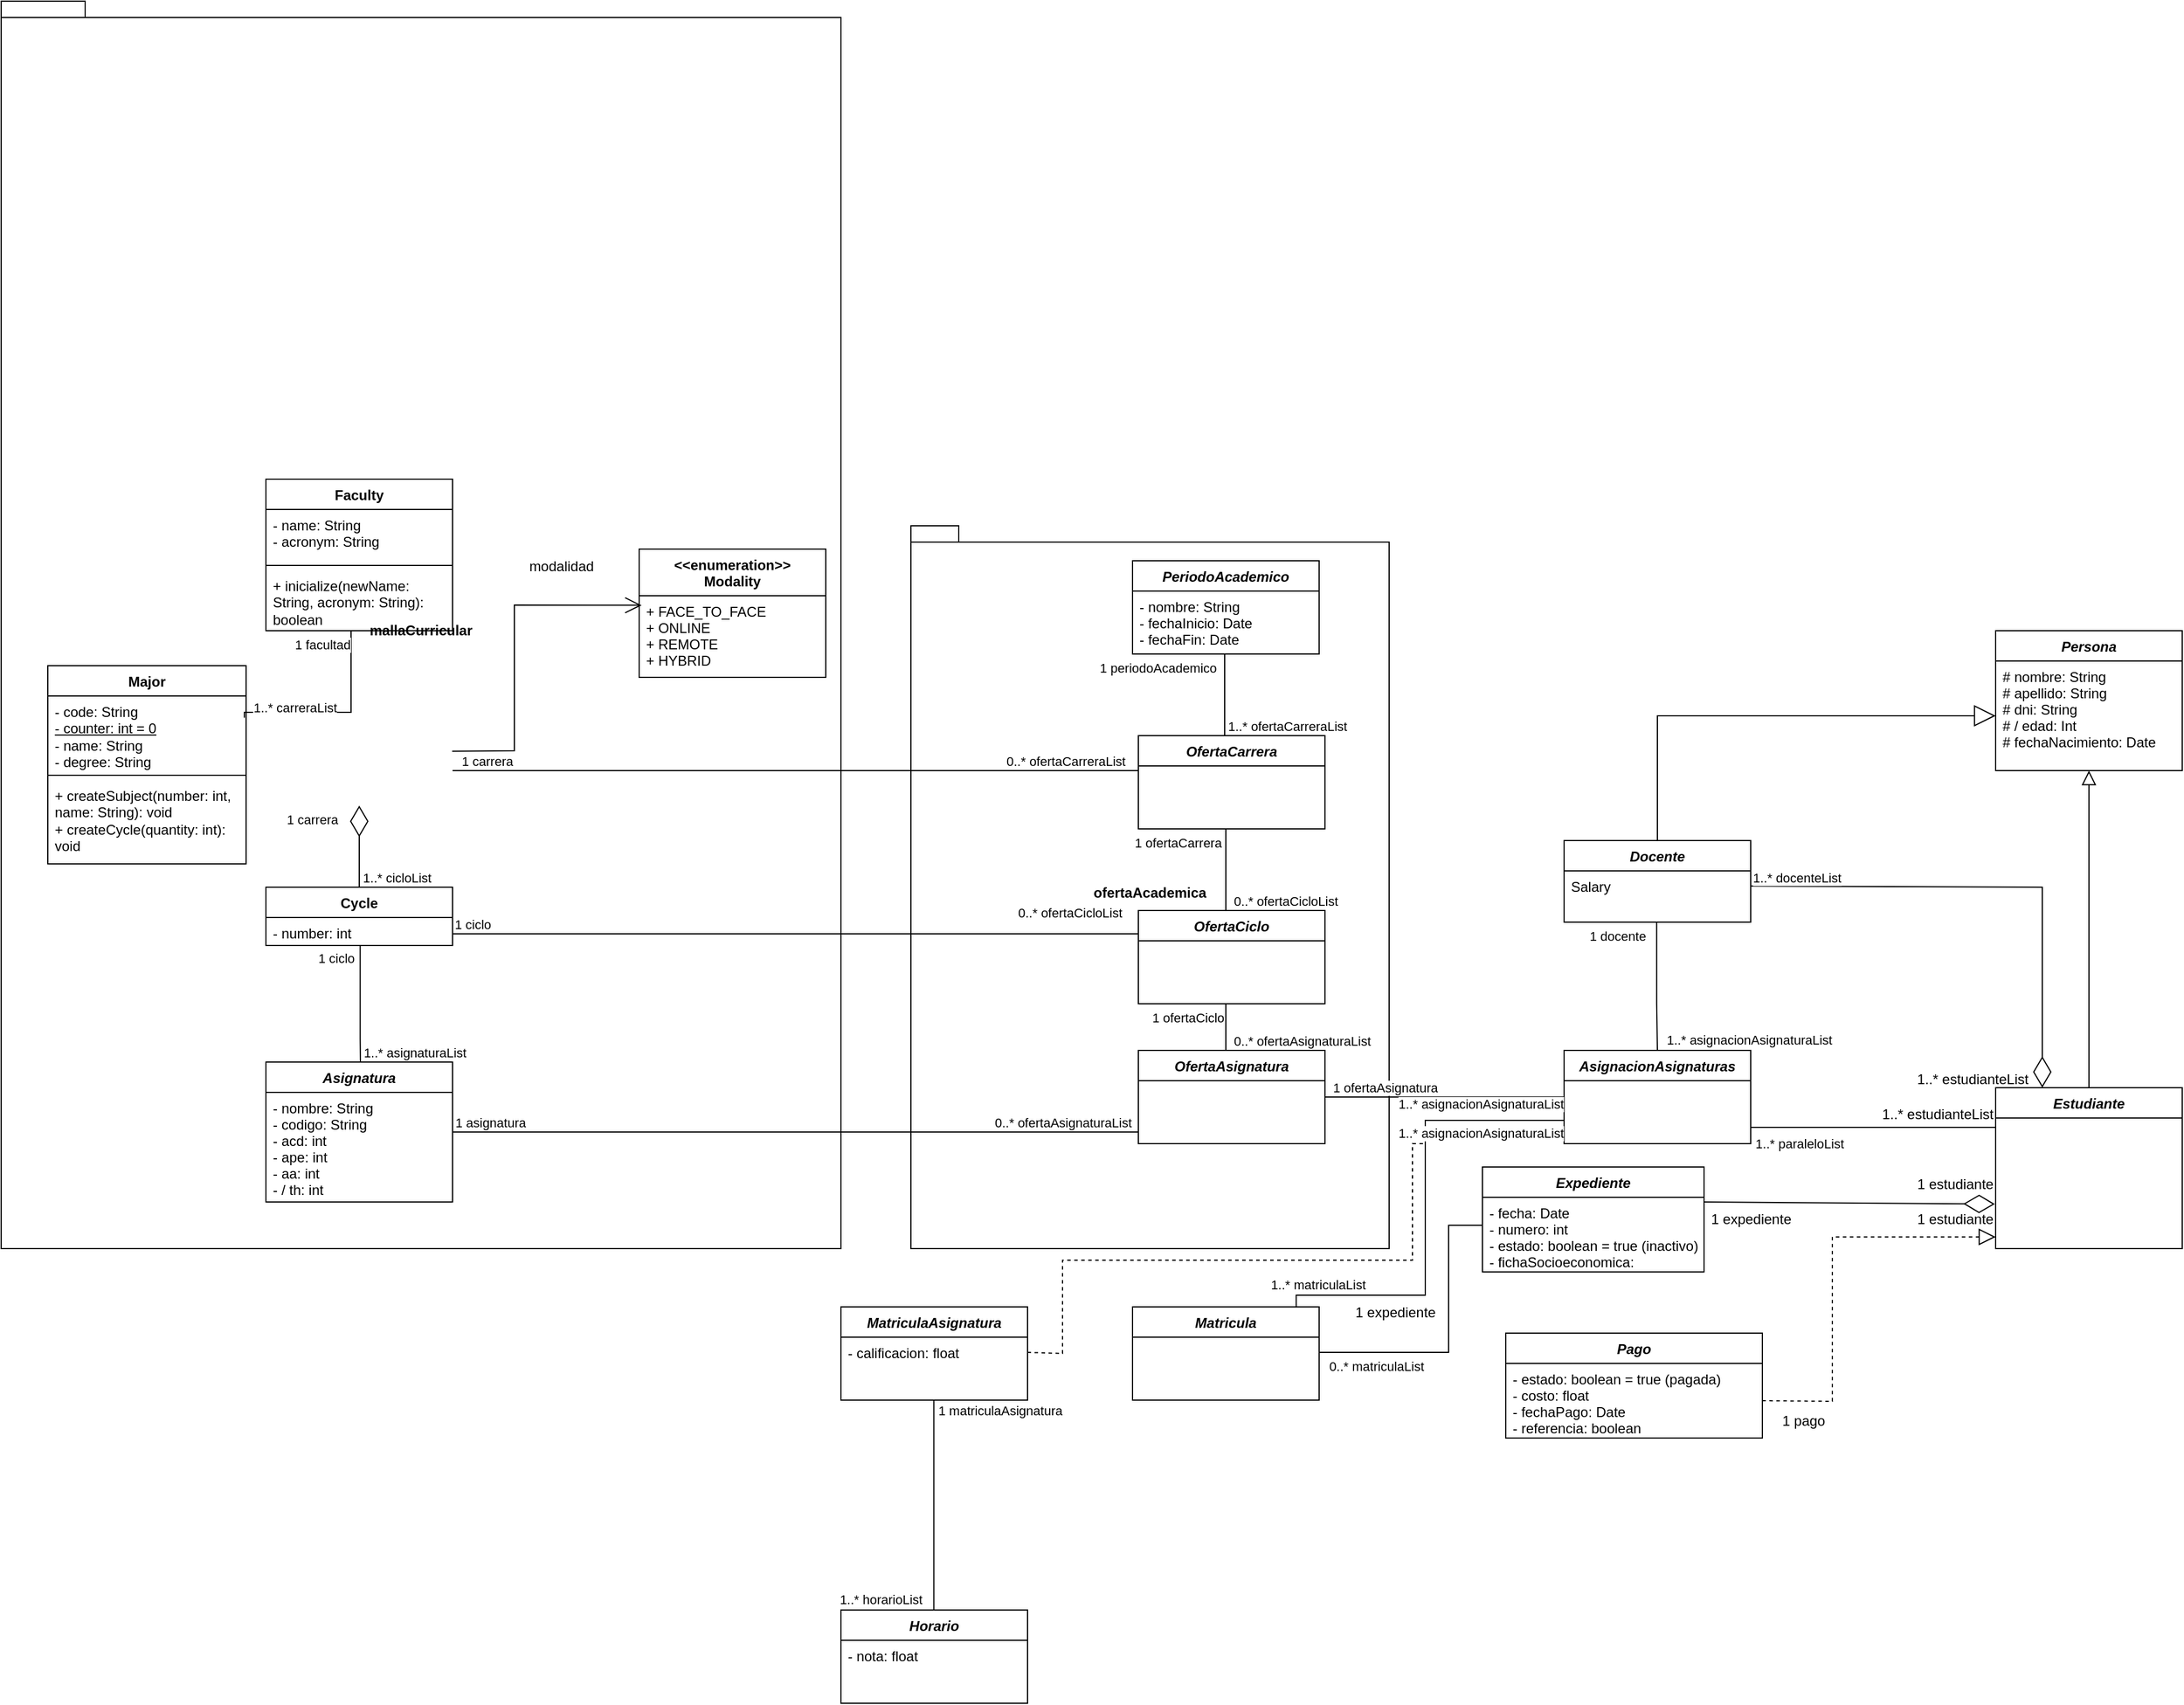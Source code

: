 <mxfile version="24.4.8" type="github">
  <diagram id="C5RBs43oDa-KdzZeNtuy" name="Page-1">
    <mxGraphModel dx="2759" dy="586" grid="1" gridSize="10" guides="1" tooltips="1" connect="1" arrows="1" fold="1" page="1" pageScale="1" pageWidth="827" pageHeight="1169" math="0" shadow="0">
      <root>
        <mxCell id="WIyWlLk6GJQsqaUBKTNV-0" />
        <mxCell id="WIyWlLk6GJQsqaUBKTNV-1" parent="WIyWlLk6GJQsqaUBKTNV-0" />
        <mxCell id="DbVtMnXNO2fvEbYJATaU-0" value="ofertaAcademica" style="shape=folder;fontStyle=1;spacingTop=10;tabWidth=40;tabHeight=14;tabPosition=left;html=1;whiteSpace=wrap;" parent="WIyWlLk6GJQsqaUBKTNV-1" vertex="1">
          <mxGeometry x="-190" y="630" width="410" height="620" as="geometry" />
        </mxCell>
        <mxCell id="DbVtMnXNO2fvEbYJATaU-1" value="Persona" style="swimlane;fontStyle=3;align=center;verticalAlign=top;childLayout=stackLayout;horizontal=1;startSize=26;horizontalStack=0;resizeParent=1;resizeLast=0;collapsible=1;marginBottom=0;rounded=0;shadow=0;strokeWidth=1;" parent="WIyWlLk6GJQsqaUBKTNV-1" vertex="1">
          <mxGeometry x="740" y="720" width="160" height="120" as="geometry">
            <mxRectangle x="230" y="140" width="160" height="26" as="alternateBounds" />
          </mxGeometry>
        </mxCell>
        <mxCell id="DbVtMnXNO2fvEbYJATaU-2" value="# nombre: String&#xa;# apellido: String&#xa;# dni: String&#xa;# / edad: Int&#xa;# fechaNacimiento: Date &#xa;" style="text;align=left;verticalAlign=top;spacingLeft=4;spacingRight=4;overflow=hidden;rotatable=0;points=[[0,0.5],[1,0.5]];portConstraint=eastwest;" parent="DbVtMnXNO2fvEbYJATaU-1" vertex="1">
          <mxGeometry y="26" width="160" height="94" as="geometry" />
        </mxCell>
        <mxCell id="DbVtMnXNO2fvEbYJATaU-3" value="Estudiante" style="swimlane;fontStyle=3;align=center;verticalAlign=top;childLayout=stackLayout;horizontal=1;startSize=26;horizontalStack=0;resizeParent=1;resizeLast=0;collapsible=1;marginBottom=0;rounded=0;shadow=0;strokeWidth=1;" parent="WIyWlLk6GJQsqaUBKTNV-1" vertex="1">
          <mxGeometry x="740" y="1112" width="160" height="138" as="geometry">
            <mxRectangle x="130" y="380" width="160" height="26" as="alternateBounds" />
          </mxGeometry>
        </mxCell>
        <mxCell id="DbVtMnXNO2fvEbYJATaU-5" value="" style="endArrow=block;endSize=10;endFill=0;shadow=0;strokeWidth=1;rounded=0;curved=0;edgeStyle=elbowEdgeStyle;elbow=vertical;" parent="WIyWlLk6GJQsqaUBKTNV-1" source="DbVtMnXNO2fvEbYJATaU-3" target="DbVtMnXNO2fvEbYJATaU-1" edge="1">
          <mxGeometry width="160" relative="1" as="geometry">
            <mxPoint x="200" y="203" as="sourcePoint" />
            <mxPoint x="200" y="203" as="targetPoint" />
          </mxGeometry>
        </mxCell>
        <mxCell id="DbVtMnXNO2fvEbYJATaU-6" value="Docente" style="swimlane;fontStyle=3;align=center;verticalAlign=top;childLayout=stackLayout;horizontal=1;startSize=26;horizontalStack=0;resizeParent=1;resizeLast=0;collapsible=1;marginBottom=0;rounded=0;shadow=0;strokeWidth=1;" parent="WIyWlLk6GJQsqaUBKTNV-1" vertex="1">
          <mxGeometry x="370" y="900" width="160" height="70" as="geometry">
            <mxRectangle x="340" y="380" width="170" height="26" as="alternateBounds" />
          </mxGeometry>
        </mxCell>
        <mxCell id="DbVtMnXNO2fvEbYJATaU-7" value="Salary" style="text;align=left;verticalAlign=top;spacingLeft=4;spacingRight=4;overflow=hidden;rotatable=0;points=[[0,0.5],[1,0.5]];portConstraint=eastwest;" parent="DbVtMnXNO2fvEbYJATaU-6" vertex="1">
          <mxGeometry y="26" width="160" height="26" as="geometry" />
        </mxCell>
        <mxCell id="DbVtMnXNO2fvEbYJATaU-8" value="Expediente" style="swimlane;fontStyle=3;align=center;verticalAlign=top;childLayout=stackLayout;horizontal=1;startSize=26;horizontalStack=0;resizeParent=1;resizeLast=0;collapsible=1;marginBottom=0;rounded=0;shadow=0;strokeWidth=1;" parent="WIyWlLk6GJQsqaUBKTNV-1" vertex="1">
          <mxGeometry x="300" y="1180" width="190" height="90" as="geometry">
            <mxRectangle x="340" y="380" width="170" height="26" as="alternateBounds" />
          </mxGeometry>
        </mxCell>
        <mxCell id="DbVtMnXNO2fvEbYJATaU-9" value="- fecha: Date&#xa;- numero: int&#xa;- estado: boolean = true (inactivo)&#xa;- fichaSocioeconomica: " style="text;align=left;verticalAlign=top;spacingLeft=4;spacingRight=4;overflow=hidden;rotatable=0;points=[[0,0.5],[1,0.5]];portConstraint=eastwest;" parent="DbVtMnXNO2fvEbYJATaU-8" vertex="1">
          <mxGeometry y="26" width="190" height="64" as="geometry" />
        </mxCell>
        <mxCell id="DbVtMnXNO2fvEbYJATaU-10" value="1 expediente" style="text;html=1;align=center;verticalAlign=middle;resizable=0;points=[];autosize=1;strokeColor=none;fillColor=none;" parent="WIyWlLk6GJQsqaUBKTNV-1" vertex="1">
          <mxGeometry x="485" y="1210" width="90" height="30" as="geometry" />
        </mxCell>
        <mxCell id="DbVtMnXNO2fvEbYJATaU-11" value="1 estudiante" style="text;html=1;align=center;verticalAlign=middle;resizable=0;points=[];autosize=1;strokeColor=none;fillColor=none;" parent="WIyWlLk6GJQsqaUBKTNV-1" vertex="1">
          <mxGeometry x="660" y="1180" width="90" height="30" as="geometry" />
        </mxCell>
        <mxCell id="DbVtMnXNO2fvEbYJATaU-12" value="mallaCurricular" style="shape=folder;fontStyle=1;spacingTop=10;tabWidth=40;tabHeight=14;tabPosition=left;html=1;whiteSpace=wrap;" parent="WIyWlLk6GJQsqaUBKTNV-1" vertex="1">
          <mxGeometry x="-970" y="180" width="720" height="1070" as="geometry" />
        </mxCell>
        <mxCell id="DbVtMnXNO2fvEbYJATaU-17" value="&lt;&lt;enumeration&gt;&gt;&#xa;Modality" style="swimlane;fontStyle=1;align=center;verticalAlign=top;childLayout=stackLayout;horizontal=1;startSize=40;horizontalStack=0;resizeParent=1;resizeLast=0;collapsible=1;marginBottom=0;rounded=0;shadow=0;strokeWidth=1;" parent="WIyWlLk6GJQsqaUBKTNV-1" vertex="1">
          <mxGeometry x="-423" y="650" width="160" height="110" as="geometry">
            <mxRectangle x="340" y="380" width="170" height="26" as="alternateBounds" />
          </mxGeometry>
        </mxCell>
        <mxCell id="DbVtMnXNO2fvEbYJATaU-18" value="+ FACE_TO_FACE&#xa;+ ONLINE&#xa;+ REMOTE&#xa;+ HYBRID" style="text;align=left;verticalAlign=top;spacingLeft=4;spacingRight=4;overflow=hidden;rotatable=0;points=[[0,0.5],[1,0.5]];portConstraint=eastwest;" parent="DbVtMnXNO2fvEbYJATaU-17" vertex="1">
          <mxGeometry y="40" width="160" height="70" as="geometry" />
        </mxCell>
        <mxCell id="DbVtMnXNO2fvEbYJATaU-19" value="" style="endArrow=open;endFill=1;endSize=12;html=1;rounded=0;exitX=0.998;exitY=0.168;exitDx=0;exitDy=0;entryX=0.013;entryY=0.117;entryDx=0;entryDy=0;entryPerimeter=0;exitPerimeter=0;" parent="WIyWlLk6GJQsqaUBKTNV-1" target="DbVtMnXNO2fvEbYJATaU-18" edge="1">
          <mxGeometry width="160" relative="1" as="geometry">
            <mxPoint x="-583.32" y="823.392" as="sourcePoint" />
            <mxPoint x="-233" y="748" as="targetPoint" />
            <Array as="points">
              <mxPoint x="-530" y="823" />
              <mxPoint x="-530" y="698" />
            </Array>
          </mxGeometry>
        </mxCell>
        <mxCell id="DbVtMnXNO2fvEbYJATaU-20" value="" style="endArrow=none;html=1;edgeStyle=orthogonalEdgeStyle;rounded=0;entryX=0.991;entryY=0.291;entryDx=0;entryDy=0;entryPerimeter=0;" parent="WIyWlLk6GJQsqaUBKTNV-1" edge="1" target="GVpLgS6nIWSQLSiWFE4P-6">
          <mxGeometry relative="1" as="geometry">
            <mxPoint x="-670" y="720" as="sourcePoint" />
            <mxPoint x="-670" y="790" as="targetPoint" />
            <Array as="points">
              <mxPoint x="-670" y="790" />
              <mxPoint x="-762" y="790" />
            </Array>
          </mxGeometry>
        </mxCell>
        <mxCell id="DbVtMnXNO2fvEbYJATaU-21" value="1 facultad" style="edgeLabel;resizable=0;html=1;align=left;verticalAlign=bottom;" parent="DbVtMnXNO2fvEbYJATaU-20" connectable="0" vertex="1">
          <mxGeometry x="-1" relative="1" as="geometry">
            <mxPoint x="-50" y="20" as="offset" />
          </mxGeometry>
        </mxCell>
        <mxCell id="DbVtMnXNO2fvEbYJATaU-22" value="1..* carreraList" style="edgeLabel;resizable=0;html=1;align=right;verticalAlign=bottom;" parent="DbVtMnXNO2fvEbYJATaU-20" connectable="0" vertex="1">
          <mxGeometry x="1" relative="1" as="geometry">
            <mxPoint x="80" as="offset" />
          </mxGeometry>
        </mxCell>
        <mxCell id="DbVtMnXNO2fvEbYJATaU-23" value="modalidad" style="text;html=1;align=center;verticalAlign=middle;resizable=0;points=[];autosize=1;strokeColor=none;fillColor=none;" parent="WIyWlLk6GJQsqaUBKTNV-1" vertex="1">
          <mxGeometry x="-530" y="650" width="80" height="30" as="geometry" />
        </mxCell>
        <mxCell id="DbVtMnXNO2fvEbYJATaU-24" value="Cycle" style="swimlane;fontStyle=1;align=center;verticalAlign=top;childLayout=stackLayout;horizontal=1;startSize=26;horizontalStack=0;resizeParent=1;resizeLast=0;collapsible=1;marginBottom=0;rounded=0;shadow=0;strokeWidth=1;" parent="WIyWlLk6GJQsqaUBKTNV-1" vertex="1">
          <mxGeometry x="-743" y="940" width="160" height="50" as="geometry">
            <mxRectangle x="340" y="380" width="170" height="26" as="alternateBounds" />
          </mxGeometry>
        </mxCell>
        <mxCell id="DbVtMnXNO2fvEbYJATaU-25" value="- number: int" style="text;align=left;verticalAlign=top;spacingLeft=4;spacingRight=4;overflow=hidden;rotatable=0;points=[[0,0.5],[1,0.5]];portConstraint=eastwest;" parent="DbVtMnXNO2fvEbYJATaU-24" vertex="1">
          <mxGeometry y="26" width="160" height="24" as="geometry" />
        </mxCell>
        <mxCell id="DbVtMnXNO2fvEbYJATaU-26" value="" style="endArrow=diamondThin;endFill=0;endSize=24;html=1;rounded=0;exitX=0.5;exitY=0;exitDx=0;exitDy=0;entryX=0.5;entryY=1;entryDx=0;entryDy=0;" parent="WIyWlLk6GJQsqaUBKTNV-1" source="DbVtMnXNO2fvEbYJATaU-24" edge="1">
          <mxGeometry width="160" relative="1" as="geometry">
            <mxPoint x="-493" y="568" as="sourcePoint" />
            <mxPoint x="-663" y="870" as="targetPoint" />
          </mxGeometry>
        </mxCell>
        <mxCell id="DbVtMnXNO2fvEbYJATaU-27" value="1..* cicloList" style="edgeLabel;resizable=0;html=1;align=right;verticalAlign=bottom;" parent="WIyWlLk6GJQsqaUBKTNV-1" connectable="0" vertex="1">
          <mxGeometry x="-600.001" y="940.004" as="geometry" />
        </mxCell>
        <mxCell id="DbVtMnXNO2fvEbYJATaU-28" value="1 carrera" style="edgeLabel;resizable=0;html=1;align=right;verticalAlign=bottom;" parent="WIyWlLk6GJQsqaUBKTNV-1" connectable="0" vertex="1">
          <mxGeometry x="-680.001" y="890.004" as="geometry" />
        </mxCell>
        <mxCell id="DbVtMnXNO2fvEbYJATaU-29" value="Asignatura" style="swimlane;fontStyle=3;align=center;verticalAlign=top;childLayout=stackLayout;horizontal=1;startSize=26;horizontalStack=0;resizeParent=1;resizeLast=0;collapsible=1;marginBottom=0;rounded=0;shadow=0;strokeWidth=1;" parent="WIyWlLk6GJQsqaUBKTNV-1" vertex="1">
          <mxGeometry x="-743" y="1090" width="160" height="120" as="geometry">
            <mxRectangle x="340" y="380" width="170" height="26" as="alternateBounds" />
          </mxGeometry>
        </mxCell>
        <mxCell id="DbVtMnXNO2fvEbYJATaU-30" value="- nombre: String&#xa;- codigo: String&#xa;- acd: int&#xa;- ape: int&#xa;- aa: int&#xa;- / th: int" style="text;align=left;verticalAlign=top;spacingLeft=4;spacingRight=4;overflow=hidden;rotatable=0;points=[[0,0.5],[1,0.5]];portConstraint=eastwest;" parent="DbVtMnXNO2fvEbYJATaU-29" vertex="1">
          <mxGeometry y="26" width="160" height="94" as="geometry" />
        </mxCell>
        <mxCell id="DbVtMnXNO2fvEbYJATaU-31" value="" style="endArrow=none;html=1;edgeStyle=orthogonalEdgeStyle;rounded=0;exitX=0.505;exitY=0.986;exitDx=0;exitDy=0;entryX=0.5;entryY=0;entryDx=0;entryDy=0;exitPerimeter=0;" parent="WIyWlLk6GJQsqaUBKTNV-1" source="DbVtMnXNO2fvEbYJATaU-25" target="DbVtMnXNO2fvEbYJATaU-29" edge="1">
          <mxGeometry relative="1" as="geometry">
            <mxPoint x="-583" y="960" as="sourcePoint" />
            <mxPoint x="-430" y="960" as="targetPoint" />
            <Array as="points">
              <mxPoint x="-662" y="1070" />
              <mxPoint x="-662" y="1090" />
            </Array>
          </mxGeometry>
        </mxCell>
        <mxCell id="DbVtMnXNO2fvEbYJATaU-32" value="1 ciclo" style="edgeLabel;resizable=0;html=1;align=left;verticalAlign=bottom;" parent="DbVtMnXNO2fvEbYJATaU-31" connectable="0" vertex="1">
          <mxGeometry x="-1" relative="1" as="geometry">
            <mxPoint x="-38" y="20" as="offset" />
          </mxGeometry>
        </mxCell>
        <mxCell id="DbVtMnXNO2fvEbYJATaU-33" value="1..* asignaturaList" style="edgeLabel;resizable=0;html=1;align=right;verticalAlign=bottom;" parent="DbVtMnXNO2fvEbYJATaU-31" connectable="0" vertex="1">
          <mxGeometry x="1" relative="1" as="geometry">
            <mxPoint x="93" as="offset" />
          </mxGeometry>
        </mxCell>
        <mxCell id="DbVtMnXNO2fvEbYJATaU-34" value="PeriodoAcademico" style="swimlane;fontStyle=3;align=center;verticalAlign=top;childLayout=stackLayout;horizontal=1;startSize=26;horizontalStack=0;resizeParent=1;resizeLast=0;collapsible=1;marginBottom=0;rounded=0;shadow=0;strokeWidth=1;" parent="WIyWlLk6GJQsqaUBKTNV-1" vertex="1">
          <mxGeometry y="660" width="160" height="80" as="geometry">
            <mxRectangle x="340" y="380" width="170" height="26" as="alternateBounds" />
          </mxGeometry>
        </mxCell>
        <mxCell id="DbVtMnXNO2fvEbYJATaU-35" value="- nombre: String&#xa;- fechaInicio: Date&#xa;- fechaFin: Date" style="text;align=left;verticalAlign=top;spacingLeft=4;spacingRight=4;overflow=hidden;rotatable=0;points=[[0,0.5],[1,0.5]];portConstraint=eastwest;" parent="DbVtMnXNO2fvEbYJATaU-34" vertex="1">
          <mxGeometry y="26" width="160" height="54" as="geometry" />
        </mxCell>
        <mxCell id="DbVtMnXNO2fvEbYJATaU-36" value="OfertaCarrera" style="swimlane;fontStyle=3;align=center;verticalAlign=top;childLayout=stackLayout;horizontal=1;startSize=26;horizontalStack=0;resizeParent=1;resizeLast=0;collapsible=1;marginBottom=0;rounded=0;shadow=0;strokeWidth=1;" parent="WIyWlLk6GJQsqaUBKTNV-1" vertex="1">
          <mxGeometry x="5" y="810" width="160" height="80" as="geometry">
            <mxRectangle x="340" y="380" width="170" height="26" as="alternateBounds" />
          </mxGeometry>
        </mxCell>
        <mxCell id="DbVtMnXNO2fvEbYJATaU-37" value="" style="endArrow=none;html=1;edgeStyle=orthogonalEdgeStyle;rounded=0;" parent="WIyWlLk6GJQsqaUBKTNV-1" edge="1">
          <mxGeometry relative="1" as="geometry">
            <mxPoint x="79" y="740" as="sourcePoint" />
            <mxPoint x="79" y="810" as="targetPoint" />
            <Array as="points">
              <mxPoint x="79" y="810" />
            </Array>
          </mxGeometry>
        </mxCell>
        <mxCell id="DbVtMnXNO2fvEbYJATaU-38" value="1 periodoAcademico" style="edgeLabel;resizable=0;html=1;align=left;verticalAlign=bottom;" parent="WIyWlLk6GJQsqaUBKTNV-1" connectable="0" vertex="1">
          <mxGeometry x="-30" y="760" as="geometry" />
        </mxCell>
        <mxCell id="DbVtMnXNO2fvEbYJATaU-39" value="1..* ofertaCarreraList" style="edgeLabel;resizable=0;html=1;align=left;verticalAlign=bottom;" parent="WIyWlLk6GJQsqaUBKTNV-1" connectable="0" vertex="1">
          <mxGeometry x="80" y="810" as="geometry" />
        </mxCell>
        <mxCell id="DbVtMnXNO2fvEbYJATaU-40" value="1 carrera" style="edgeLabel;resizable=0;html=1;align=right;verticalAlign=bottom;" parent="WIyWlLk6GJQsqaUBKTNV-1" connectable="0" vertex="1">
          <mxGeometry x="-530.001" y="840.004" as="geometry" />
        </mxCell>
        <mxCell id="DbVtMnXNO2fvEbYJATaU-41" value="" style="endArrow=none;html=1;edgeStyle=orthogonalEdgeStyle;rounded=0;exitX=1;exitY=0.25;exitDx=0;exitDy=0;" parent="WIyWlLk6GJQsqaUBKTNV-1" edge="1">
          <mxGeometry relative="1" as="geometry">
            <mxPoint x="-583" y="840" as="sourcePoint" />
            <mxPoint x="5" y="840" as="targetPoint" />
            <Array as="points">
              <mxPoint x="5" y="840" />
            </Array>
          </mxGeometry>
        </mxCell>
        <mxCell id="DbVtMnXNO2fvEbYJATaU-42" value="0..* ofertaCarreraList" style="edgeLabel;resizable=0;html=1;align=left;verticalAlign=bottom;" parent="WIyWlLk6GJQsqaUBKTNV-1" connectable="0" vertex="1">
          <mxGeometry x="-110" y="840" as="geometry" />
        </mxCell>
        <mxCell id="DbVtMnXNO2fvEbYJATaU-43" value="OfertaCiclo" style="swimlane;fontStyle=3;align=center;verticalAlign=top;childLayout=stackLayout;horizontal=1;startSize=26;horizontalStack=0;resizeParent=1;resizeLast=0;collapsible=1;marginBottom=0;rounded=0;shadow=0;strokeWidth=1;" parent="WIyWlLk6GJQsqaUBKTNV-1" vertex="1">
          <mxGeometry x="5" y="960" width="160" height="80" as="geometry">
            <mxRectangle x="340" y="380" width="170" height="26" as="alternateBounds" />
          </mxGeometry>
        </mxCell>
        <mxCell id="DbVtMnXNO2fvEbYJATaU-44" value="" style="endArrow=none;html=1;edgeStyle=orthogonalEdgeStyle;rounded=0;exitX=1;exitY=0.25;exitDx=0;exitDy=0;" parent="WIyWlLk6GJQsqaUBKTNV-1" edge="1">
          <mxGeometry relative="1" as="geometry">
            <mxPoint x="-583" y="980" as="sourcePoint" />
            <mxPoint x="5" y="980" as="targetPoint" />
            <Array as="points">
              <mxPoint x="5" y="980" />
            </Array>
          </mxGeometry>
        </mxCell>
        <mxCell id="DbVtMnXNO2fvEbYJATaU-45" value="" style="endArrow=none;html=1;edgeStyle=orthogonalEdgeStyle;rounded=0;" parent="WIyWlLk6GJQsqaUBKTNV-1" edge="1">
          <mxGeometry relative="1" as="geometry">
            <mxPoint x="80" y="890" as="sourcePoint" />
            <mxPoint x="80" y="930" as="targetPoint" />
            <Array as="points">
              <mxPoint x="80" y="960" />
            </Array>
          </mxGeometry>
        </mxCell>
        <mxCell id="DbVtMnXNO2fvEbYJATaU-46" value="1 ciclo" style="edgeLabel;resizable=0;html=1;align=left;verticalAlign=bottom;" parent="WIyWlLk6GJQsqaUBKTNV-1" connectable="0" vertex="1">
          <mxGeometry x="-583" y="980.004" as="geometry" />
        </mxCell>
        <mxCell id="DbVtMnXNO2fvEbYJATaU-47" value="0..* ofertaCicloList" style="edgeLabel;resizable=0;html=1;align=left;verticalAlign=bottom;" parent="WIyWlLk6GJQsqaUBKTNV-1" connectable="0" vertex="1">
          <mxGeometry x="-100" y="970" as="geometry" />
        </mxCell>
        <mxCell id="DbVtMnXNO2fvEbYJATaU-48" value="1 ofertaCarrera" style="edgeLabel;resizable=0;html=1;align=left;verticalAlign=bottom;" parent="WIyWlLk6GJQsqaUBKTNV-1" connectable="0" vertex="1">
          <mxGeometry y="910" as="geometry" />
        </mxCell>
        <mxCell id="DbVtMnXNO2fvEbYJATaU-49" value="0..* ofertaCicloList" style="edgeLabel;resizable=0;html=1;align=left;verticalAlign=bottom;" parent="WIyWlLk6GJQsqaUBKTNV-1" connectable="0" vertex="1">
          <mxGeometry x="85" y="960" as="geometry" />
        </mxCell>
        <mxCell id="DbVtMnXNO2fvEbYJATaU-50" value="OfertaAsignatura" style="swimlane;fontStyle=3;align=center;verticalAlign=top;childLayout=stackLayout;horizontal=1;startSize=26;horizontalStack=0;resizeParent=1;resizeLast=0;collapsible=1;marginBottom=0;rounded=0;shadow=0;strokeWidth=1;" parent="WIyWlLk6GJQsqaUBKTNV-1" vertex="1">
          <mxGeometry x="5" y="1080" width="160" height="80" as="geometry">
            <mxRectangle x="340" y="380" width="170" height="26" as="alternateBounds" />
          </mxGeometry>
        </mxCell>
        <mxCell id="DbVtMnXNO2fvEbYJATaU-51" value="" style="endArrow=none;html=1;edgeStyle=orthogonalEdgeStyle;rounded=0;exitX=1;exitY=0.25;exitDx=0;exitDy=0;" parent="WIyWlLk6GJQsqaUBKTNV-1" edge="1">
          <mxGeometry relative="1" as="geometry">
            <mxPoint x="-583.06" y="1150" as="sourcePoint" />
            <mxPoint x="5" y="1150" as="targetPoint" />
            <Array as="points">
              <mxPoint x="5" y="1150" />
            </Array>
          </mxGeometry>
        </mxCell>
        <mxCell id="DbVtMnXNO2fvEbYJATaU-52" value="" style="endArrow=none;html=1;edgeStyle=orthogonalEdgeStyle;rounded=0;" parent="WIyWlLk6GJQsqaUBKTNV-1" edge="1">
          <mxGeometry relative="1" as="geometry">
            <mxPoint x="80" y="1040" as="sourcePoint" />
            <mxPoint x="81" y="1080" as="targetPoint" />
            <Array as="points">
              <mxPoint x="80" y="1080" />
              <mxPoint x="81" y="1080" />
            </Array>
          </mxGeometry>
        </mxCell>
        <mxCell id="DbVtMnXNO2fvEbYJATaU-53" value="0..* ofertaAsignaturaList" style="edgeLabel;resizable=0;html=1;align=left;verticalAlign=bottom;" parent="WIyWlLk6GJQsqaUBKTNV-1" connectable="0" vertex="1">
          <mxGeometry x="85" y="1080" as="geometry" />
        </mxCell>
        <mxCell id="DbVtMnXNO2fvEbYJATaU-54" value="0..* ofertaAsignaturaList" style="edgeLabel;resizable=0;html=1;align=left;verticalAlign=bottom;" parent="WIyWlLk6GJQsqaUBKTNV-1" connectable="0" vertex="1">
          <mxGeometry x="-120" y="1150" as="geometry" />
        </mxCell>
        <mxCell id="DbVtMnXNO2fvEbYJATaU-55" value="1 asignatura" style="edgeLabel;resizable=0;html=1;align=right;verticalAlign=bottom;" parent="WIyWlLk6GJQsqaUBKTNV-1" connectable="0" vertex="1">
          <mxGeometry x="-520" y="1150.004" as="geometry" />
        </mxCell>
        <mxCell id="DbVtMnXNO2fvEbYJATaU-56" value="1 ofertaCiclo" style="edgeLabel;resizable=0;html=1;align=left;verticalAlign=bottom;" parent="WIyWlLk6GJQsqaUBKTNV-1" connectable="0" vertex="1">
          <mxGeometry x="15" y="1060" as="geometry" />
        </mxCell>
        <mxCell id="DbVtMnXNO2fvEbYJATaU-57" value="AsignacionAsignaturas" style="swimlane;fontStyle=3;align=center;verticalAlign=top;childLayout=stackLayout;horizontal=1;startSize=26;horizontalStack=0;resizeParent=1;resizeLast=0;collapsible=1;marginBottom=0;rounded=0;shadow=0;strokeWidth=1;" parent="WIyWlLk6GJQsqaUBKTNV-1" vertex="1">
          <mxGeometry x="370" y="1080" width="160" height="80" as="geometry">
            <mxRectangle x="340" y="380" width="170" height="26" as="alternateBounds" />
          </mxGeometry>
        </mxCell>
        <mxCell id="DbVtMnXNO2fvEbYJATaU-58" value="" style="endArrow=none;html=1;edgeStyle=orthogonalEdgeStyle;rounded=0;exitX=1;exitY=0.5;exitDx=0;exitDy=0;entryX=0;entryY=0.5;entryDx=0;entryDy=0;" parent="WIyWlLk6GJQsqaUBKTNV-1" source="DbVtMnXNO2fvEbYJATaU-50" edge="1">
          <mxGeometry relative="1" as="geometry">
            <mxPoint x="280" y="1099.98" as="sourcePoint" />
            <mxPoint x="370" y="1119" as="targetPoint" />
            <Array as="points">
              <mxPoint x="370" y="1120" />
            </Array>
          </mxGeometry>
        </mxCell>
        <mxCell id="DbVtMnXNO2fvEbYJATaU-59" value="1 ofertaAsignatura" style="edgeLabel;resizable=0;html=1;align=left;verticalAlign=bottom;" parent="DbVtMnXNO2fvEbYJATaU-58" connectable="0" vertex="1">
          <mxGeometry x="-1" relative="1" as="geometry">
            <mxPoint x="5" as="offset" />
          </mxGeometry>
        </mxCell>
        <mxCell id="DbVtMnXNO2fvEbYJATaU-60" value="" style="endArrow=none;html=1;edgeStyle=orthogonalEdgeStyle;rounded=0;entryX=0.5;entryY=0;entryDx=0;entryDy=0;" parent="WIyWlLk6GJQsqaUBKTNV-1" target="DbVtMnXNO2fvEbYJATaU-57" edge="1">
          <mxGeometry relative="1" as="geometry">
            <mxPoint x="449.37" y="970" as="sourcePoint" />
            <mxPoint x="449.37" y="1040" as="targetPoint" />
            <Array as="points">
              <mxPoint x="449" y="1040" />
            </Array>
          </mxGeometry>
        </mxCell>
        <mxCell id="DbVtMnXNO2fvEbYJATaU-61" value="1 docente" style="edgeLabel;resizable=0;html=1;align=left;verticalAlign=bottom;" parent="WIyWlLk6GJQsqaUBKTNV-1" connectable="0" vertex="1">
          <mxGeometry x="390" y="990" as="geometry" />
        </mxCell>
        <mxCell id="DbVtMnXNO2fvEbYJATaU-62" value="MatriculaAsignatura" style="swimlane;fontStyle=3;align=center;verticalAlign=top;childLayout=stackLayout;horizontal=1;startSize=26;horizontalStack=0;resizeParent=1;resizeLast=0;collapsible=1;marginBottom=0;rounded=0;shadow=0;strokeWidth=1;" parent="WIyWlLk6GJQsqaUBKTNV-1" vertex="1">
          <mxGeometry x="-250" y="1300" width="160" height="80" as="geometry">
            <mxRectangle x="340" y="380" width="170" height="26" as="alternateBounds" />
          </mxGeometry>
        </mxCell>
        <mxCell id="DbVtMnXNO2fvEbYJATaU-63" value="- calificacion: float " style="text;align=left;verticalAlign=top;spacingLeft=4;spacingRight=4;overflow=hidden;rotatable=0;points=[[0,0.5],[1,0.5]];portConstraint=eastwest;" parent="DbVtMnXNO2fvEbYJATaU-62" vertex="1">
          <mxGeometry y="26" width="160" height="26" as="geometry" />
        </mxCell>
        <mxCell id="DbVtMnXNO2fvEbYJATaU-64" value="Pago" style="swimlane;fontStyle=3;align=center;verticalAlign=top;childLayout=stackLayout;horizontal=1;startSize=26;horizontalStack=0;resizeParent=1;resizeLast=0;collapsible=1;marginBottom=0;rounded=0;shadow=0;strokeWidth=1;" parent="WIyWlLk6GJQsqaUBKTNV-1" vertex="1">
          <mxGeometry x="320" y="1322.5" width="220" height="90" as="geometry">
            <mxRectangle x="340" y="380" width="170" height="26" as="alternateBounds" />
          </mxGeometry>
        </mxCell>
        <mxCell id="DbVtMnXNO2fvEbYJATaU-65" value="- estado: boolean = true (pagada)&#xa;- costo: float&#xa;- fechaPago: Date&#xa;- referencia: boolean" style="text;align=left;verticalAlign=top;spacingLeft=4;spacingRight=4;overflow=hidden;rotatable=0;points=[[0,0.5],[1,0.5]];portConstraint=eastwest;" parent="DbVtMnXNO2fvEbYJATaU-64" vertex="1">
          <mxGeometry y="26" width="220" height="64" as="geometry" />
        </mxCell>
        <mxCell id="DbVtMnXNO2fvEbYJATaU-66" value="" style="endArrow=diamondThin;endFill=0;endSize=24;html=1;rounded=0;exitX=1;exitY=0.063;exitDx=0;exitDy=0;exitPerimeter=0;entryX=0.881;entryY=1.059;entryDx=0;entryDy=0;entryPerimeter=0;" parent="WIyWlLk6GJQsqaUBKTNV-1" source="DbVtMnXNO2fvEbYJATaU-9" target="DbVtMnXNO2fvEbYJATaU-11" edge="1">
          <mxGeometry width="160" relative="1" as="geometry">
            <mxPoint x="490" y="1220" as="sourcePoint" />
            <mxPoint x="620" y="1218" as="targetPoint" />
          </mxGeometry>
        </mxCell>
        <mxCell id="DbVtMnXNO2fvEbYJATaU-67" value="" style="endArrow=block;endSize=16;endFill=0;html=1;rounded=0;exitX=0.5;exitY=0;exitDx=0;exitDy=0;entryX=0;entryY=0.5;entryDx=0;entryDy=0;" parent="WIyWlLk6GJQsqaUBKTNV-1" source="DbVtMnXNO2fvEbYJATaU-6" target="DbVtMnXNO2fvEbYJATaU-2" edge="1">
          <mxGeometry width="160" relative="1" as="geometry">
            <mxPoint x="440" y="796.47" as="sourcePoint" />
            <mxPoint x="600" y="796.47" as="targetPoint" />
            <Array as="points">
              <mxPoint x="450" y="793" />
            </Array>
          </mxGeometry>
        </mxCell>
        <mxCell id="DbVtMnXNO2fvEbYJATaU-68" value="" style="endArrow=diamondThin;endFill=0;endSize=24;html=1;rounded=0;exitX=1;exitY=0.5;exitDx=0;exitDy=0;entryX=0.25;entryY=0;entryDx=0;entryDy=0;" parent="WIyWlLk6GJQsqaUBKTNV-1" source="DbVtMnXNO2fvEbYJATaU-7" target="DbVtMnXNO2fvEbYJATaU-3" edge="1">
          <mxGeometry width="160" relative="1" as="geometry">
            <mxPoint x="730" y="950" as="sourcePoint" />
            <mxPoint x="860" y="950" as="targetPoint" />
            <Array as="points">
              <mxPoint x="780" y="940" />
            </Array>
          </mxGeometry>
        </mxCell>
        <mxCell id="DbVtMnXNO2fvEbYJATaU-69" value="1..* estudianteList" style="text;html=1;align=center;verticalAlign=middle;resizable=0;points=[];autosize=1;strokeColor=none;fillColor=none;" parent="WIyWlLk6GJQsqaUBKTNV-1" vertex="1">
          <mxGeometry x="660" y="1090" width="120" height="30" as="geometry" />
        </mxCell>
        <mxCell id="DbVtMnXNO2fvEbYJATaU-70" value="1..* docenteList" style="edgeLabel;resizable=0;html=1;align=left;verticalAlign=bottom;" parent="WIyWlLk6GJQsqaUBKTNV-1" connectable="0" vertex="1">
          <mxGeometry x="530" y="940" as="geometry" />
        </mxCell>
        <mxCell id="DbVtMnXNO2fvEbYJATaU-71" value="Horario" style="swimlane;fontStyle=3;align=center;verticalAlign=top;childLayout=stackLayout;horizontal=1;startSize=26;horizontalStack=0;resizeParent=1;resizeLast=0;collapsible=1;marginBottom=0;rounded=0;shadow=0;strokeWidth=1;" parent="WIyWlLk6GJQsqaUBKTNV-1" vertex="1">
          <mxGeometry x="-250" y="1560" width="160" height="80" as="geometry">
            <mxRectangle x="340" y="380" width="170" height="26" as="alternateBounds" />
          </mxGeometry>
        </mxCell>
        <mxCell id="DbVtMnXNO2fvEbYJATaU-72" value="- nota: float" style="text;align=left;verticalAlign=top;spacingLeft=4;spacingRight=4;overflow=hidden;rotatable=0;points=[[0,0.5],[1,0.5]];portConstraint=eastwest;" parent="DbVtMnXNO2fvEbYJATaU-71" vertex="1">
          <mxGeometry y="26" width="160" height="26" as="geometry" />
        </mxCell>
        <mxCell id="DbVtMnXNO2fvEbYJATaU-73" value="" style="line;strokeWidth=1;fillColor=none;align=left;verticalAlign=middle;spacingTop=-1;spacingLeft=3;spacingRight=3;rotatable=0;labelPosition=right;points=[];portConstraint=eastwest;strokeColor=inherit;" parent="WIyWlLk6GJQsqaUBKTNV-1" vertex="1">
          <mxGeometry x="530" y="1142" width="210" height="8" as="geometry" />
        </mxCell>
        <mxCell id="DbVtMnXNO2fvEbYJATaU-74" value="1..* estudianteList" style="text;html=1;align=center;verticalAlign=middle;resizable=0;points=[];autosize=1;strokeColor=none;fillColor=none;" parent="WIyWlLk6GJQsqaUBKTNV-1" vertex="1">
          <mxGeometry x="630" y="1120" width="120" height="30" as="geometry" />
        </mxCell>
        <mxCell id="DbVtMnXNO2fvEbYJATaU-75" value="1..* paraleloList" style="edgeLabel;resizable=0;html=1;align=right;verticalAlign=bottom;" parent="WIyWlLk6GJQsqaUBKTNV-1" connectable="0" vertex="1">
          <mxGeometry x="610" y="1168.997" as="geometry" />
        </mxCell>
        <mxCell id="DbVtMnXNO2fvEbYJATaU-76" value="" style="endArrow=block;dashed=1;endFill=0;endSize=12;html=1;rounded=0;exitX=1;exitY=0.5;exitDx=0;exitDy=0;" parent="WIyWlLk6GJQsqaUBKTNV-1" source="DbVtMnXNO2fvEbYJATaU-65" edge="1">
          <mxGeometry width="160" relative="1" as="geometry">
            <mxPoint x="580" y="1240" as="sourcePoint" />
            <mxPoint x="740" y="1240" as="targetPoint" />
            <Array as="points">
              <mxPoint x="600" y="1381" />
              <mxPoint x="600" y="1240" />
            </Array>
          </mxGeometry>
        </mxCell>
        <mxCell id="DbVtMnXNO2fvEbYJATaU-77" value="1 pago" style="text;html=1;align=center;verticalAlign=middle;resizable=0;points=[];autosize=1;strokeColor=none;fillColor=none;" parent="WIyWlLk6GJQsqaUBKTNV-1" vertex="1">
          <mxGeometry x="545" y="1382.5" width="60" height="30" as="geometry" />
        </mxCell>
        <mxCell id="DbVtMnXNO2fvEbYJATaU-78" value="1 estudiante" style="text;html=1;align=center;verticalAlign=middle;resizable=0;points=[];autosize=1;strokeColor=none;fillColor=none;" parent="WIyWlLk6GJQsqaUBKTNV-1" vertex="1">
          <mxGeometry x="660" y="1210" width="90" height="30" as="geometry" />
        </mxCell>
        <mxCell id="DbVtMnXNO2fvEbYJATaU-79" value="Matricula" style="swimlane;fontStyle=3;align=center;verticalAlign=top;childLayout=stackLayout;horizontal=1;startSize=26;horizontalStack=0;resizeParent=1;resizeLast=0;collapsible=1;marginBottom=0;rounded=0;shadow=0;strokeWidth=1;" parent="WIyWlLk6GJQsqaUBKTNV-1" vertex="1">
          <mxGeometry y="1300" width="160" height="80" as="geometry">
            <mxRectangle x="340" y="380" width="170" height="26" as="alternateBounds" />
          </mxGeometry>
        </mxCell>
        <mxCell id="DbVtMnXNO2fvEbYJATaU-80" value="" style="endArrow=none;html=1;edgeStyle=orthogonalEdgeStyle;rounded=0;exitX=0;exitY=0.5;exitDx=0;exitDy=0;" parent="WIyWlLk6GJQsqaUBKTNV-1" source="DbVtMnXNO2fvEbYJATaU-9" edge="1">
          <mxGeometry relative="1" as="geometry">
            <mxPoint x="270" y="1212.5" as="sourcePoint" />
            <mxPoint x="160" y="1339" as="targetPoint" />
            <Array as="points">
              <mxPoint x="300" y="1230" />
              <mxPoint x="271" y="1230" />
              <mxPoint x="271" y="1339" />
            </Array>
          </mxGeometry>
        </mxCell>
        <mxCell id="DbVtMnXNO2fvEbYJATaU-81" value="0..* matriculaList" style="edgeLabel;resizable=0;html=1;align=right;verticalAlign=bottom;" parent="WIyWlLk6GJQsqaUBKTNV-1" connectable="0" vertex="1">
          <mxGeometry x="250" y="1359.997" as="geometry" />
        </mxCell>
        <mxCell id="DbVtMnXNO2fvEbYJATaU-82" value="1 expediente" style="text;html=1;align=center;verticalAlign=middle;resizable=0;points=[];autosize=1;strokeColor=none;fillColor=none;" parent="WIyWlLk6GJQsqaUBKTNV-1" vertex="1">
          <mxGeometry x="180" y="1290" width="90" height="30" as="geometry" />
        </mxCell>
        <mxCell id="DbVtMnXNO2fvEbYJATaU-83" value="" style="endArrow=none;html=1;edgeStyle=orthogonalEdgeStyle;rounded=0;exitX=0;exitY=0.75;exitDx=0;exitDy=0;entryX=0.877;entryY=0.008;entryDx=0;entryDy=0;entryPerimeter=0;" parent="WIyWlLk6GJQsqaUBKTNV-1" source="DbVtMnXNO2fvEbYJATaU-57" target="DbVtMnXNO2fvEbYJATaU-79" edge="1">
          <mxGeometry relative="1" as="geometry">
            <mxPoint x="280" y="1189" as="sourcePoint" />
            <mxPoint x="140" y="1290" as="targetPoint" />
            <Array as="points">
              <mxPoint x="251" y="1140" />
              <mxPoint x="251" y="1290" />
              <mxPoint x="140" y="1290" />
            </Array>
          </mxGeometry>
        </mxCell>
        <mxCell id="DbVtMnXNO2fvEbYJATaU-84" value="1..* matriculaList" style="edgeLabel;resizable=0;html=1;align=right;verticalAlign=bottom;" parent="WIyWlLk6GJQsqaUBKTNV-1" connectable="0" vertex="1">
          <mxGeometry x="200" y="1289.997" as="geometry" />
        </mxCell>
        <mxCell id="DbVtMnXNO2fvEbYJATaU-85" value="1..* asignacionAsignaturaList" style="edgeLabel;resizable=0;html=1;align=right;verticalAlign=bottom;" parent="WIyWlLk6GJQsqaUBKTNV-1" connectable="0" vertex="1">
          <mxGeometry x="370" y="1159.997" as="geometry" />
        </mxCell>
        <mxCell id="DbVtMnXNO2fvEbYJATaU-86" value="1..* asignacionAsignaturaList" style="edgeLabel;resizable=0;html=1;align=right;verticalAlign=bottom;" parent="WIyWlLk6GJQsqaUBKTNV-1" connectable="0" vertex="1">
          <mxGeometry x="370" y="1134.997" as="geometry" />
        </mxCell>
        <mxCell id="DbVtMnXNO2fvEbYJATaU-87" value="1..* asignacionAsignaturaList" style="edgeLabel;resizable=0;html=1;align=right;verticalAlign=bottom;" parent="WIyWlLk6GJQsqaUBKTNV-1" connectable="0" vertex="1">
          <mxGeometry x="600" y="1079.997" as="geometry" />
        </mxCell>
        <mxCell id="DbVtMnXNO2fvEbYJATaU-88" value="" style="endArrow=none;dashed=1;html=1;rounded=0;exitX=1;exitY=0.5;exitDx=0;exitDy=0;" parent="WIyWlLk6GJQsqaUBKTNV-1" source="DbVtMnXNO2fvEbYJATaU-63" edge="1">
          <mxGeometry width="50" height="50" relative="1" as="geometry">
            <mxPoint x="-80" y="1380" as="sourcePoint" />
            <mxPoint x="250" y="1160" as="targetPoint" />
            <Array as="points">
              <mxPoint x="-60" y="1340" />
              <mxPoint x="-60" y="1260" />
              <mxPoint x="240" y="1260" />
              <mxPoint x="240" y="1160" />
            </Array>
          </mxGeometry>
        </mxCell>
        <mxCell id="DbVtMnXNO2fvEbYJATaU-89" value="" style="endArrow=none;html=1;rounded=0;exitX=0.75;exitY=0;exitDx=0;exitDy=0;entryX=0.75;entryY=1;entryDx=0;entryDy=0;" parent="WIyWlLk6GJQsqaUBKTNV-1" edge="1">
          <mxGeometry width="50" height="50" relative="1" as="geometry">
            <mxPoint x="-170.34" y="1560.0" as="sourcePoint" />
            <mxPoint x="-170.34" y="1380.0" as="targetPoint" />
            <Array as="points">
              <mxPoint x="-170.34" y="1470" />
            </Array>
          </mxGeometry>
        </mxCell>
        <mxCell id="DbVtMnXNO2fvEbYJATaU-90" value="1..* horarioList" style="edgeLabel;resizable=0;html=1;align=right;verticalAlign=bottom;" parent="WIyWlLk6GJQsqaUBKTNV-1" connectable="0" vertex="1">
          <mxGeometry x="-180" y="1559.997" as="geometry" />
        </mxCell>
        <mxCell id="DbVtMnXNO2fvEbYJATaU-91" value="1 matriculaAsignatura" style="edgeLabel;resizable=0;html=1;align=right;verticalAlign=bottom;" parent="WIyWlLk6GJQsqaUBKTNV-1" connectable="0" vertex="1">
          <mxGeometry x="-60" y="1397.497" as="geometry" />
        </mxCell>
        <mxCell id="GVpLgS6nIWSQLSiWFE4P-1" value="Faculty" style="swimlane;fontStyle=1;align=center;verticalAlign=top;childLayout=stackLayout;horizontal=1;startSize=26;horizontalStack=0;resizeParent=1;resizeParentMax=0;resizeLast=0;collapsible=1;marginBottom=0;whiteSpace=wrap;html=1;" vertex="1" parent="WIyWlLk6GJQsqaUBKTNV-1">
          <mxGeometry x="-743" y="590" width="160" height="130" as="geometry" />
        </mxCell>
        <mxCell id="GVpLgS6nIWSQLSiWFE4P-2" value="- name: String&lt;div&gt;- acronym: String&lt;/div&gt;" style="text;strokeColor=none;fillColor=none;align=left;verticalAlign=top;spacingLeft=4;spacingRight=4;overflow=hidden;rotatable=0;points=[[0,0.5],[1,0.5]];portConstraint=eastwest;whiteSpace=wrap;html=1;" vertex="1" parent="GVpLgS6nIWSQLSiWFE4P-1">
          <mxGeometry y="26" width="160" height="44" as="geometry" />
        </mxCell>
        <mxCell id="GVpLgS6nIWSQLSiWFE4P-3" value="" style="line;strokeWidth=1;fillColor=none;align=left;verticalAlign=middle;spacingTop=-1;spacingLeft=3;spacingRight=3;rotatable=0;labelPosition=right;points=[];portConstraint=eastwest;strokeColor=inherit;" vertex="1" parent="GVpLgS6nIWSQLSiWFE4P-1">
          <mxGeometry y="70" width="160" height="8" as="geometry" />
        </mxCell>
        <mxCell id="GVpLgS6nIWSQLSiWFE4P-4" value="+ inicialize(newName: String, acronym: String): boolean" style="text;strokeColor=none;fillColor=none;align=left;verticalAlign=top;spacingLeft=4;spacingRight=4;overflow=hidden;rotatable=0;points=[[0,0.5],[1,0.5]];portConstraint=eastwest;whiteSpace=wrap;html=1;" vertex="1" parent="GVpLgS6nIWSQLSiWFE4P-1">
          <mxGeometry y="78" width="160" height="52" as="geometry" />
        </mxCell>
        <mxCell id="GVpLgS6nIWSQLSiWFE4P-5" value="Major" style="swimlane;fontStyle=1;align=center;verticalAlign=top;childLayout=stackLayout;horizontal=1;startSize=26;horizontalStack=0;resizeParent=1;resizeParentMax=0;resizeLast=0;collapsible=1;marginBottom=0;whiteSpace=wrap;html=1;" vertex="1" parent="WIyWlLk6GJQsqaUBKTNV-1">
          <mxGeometry x="-930" y="750" width="170" height="170" as="geometry" />
        </mxCell>
        <mxCell id="GVpLgS6nIWSQLSiWFE4P-6" value="- code: String&lt;br style=&quot;padding: 0px; margin: 0px;&quot;&gt;&lt;u style=&quot;background-color: initial;&quot;&gt;&lt;span lang=&quot;EN-US&quot;&gt;- counter: int = 0&lt;/span&gt;&lt;/u&gt;&amp;nbsp;&lt;div&gt;- name: String&lt;br style=&quot;padding: 0px; margin: 0px;&quot;&gt;- degree: String&lt;div style=&quot;padding: 0px; margin: 0px;&quot;&gt;&lt;br style=&quot;padding: 0px; margin: 0px; text-wrap: nowrap;&quot;&gt;&lt;/div&gt;&lt;/div&gt;" style="text;strokeColor=none;fillColor=none;align=left;verticalAlign=top;spacingLeft=4;spacingRight=4;overflow=hidden;rotatable=0;points=[[0,0.5],[1,0.5]];portConstraint=eastwest;whiteSpace=wrap;html=1;" vertex="1" parent="GVpLgS6nIWSQLSiWFE4P-5">
          <mxGeometry y="26" width="170" height="64" as="geometry" />
        </mxCell>
        <mxCell id="GVpLgS6nIWSQLSiWFE4P-7" value="" style="line;strokeWidth=1;fillColor=none;align=left;verticalAlign=middle;spacingTop=-1;spacingLeft=3;spacingRight=3;rotatable=0;labelPosition=right;points=[];portConstraint=eastwest;strokeColor=inherit;" vertex="1" parent="GVpLgS6nIWSQLSiWFE4P-5">
          <mxGeometry y="90" width="170" height="8" as="geometry" />
        </mxCell>
        <mxCell id="GVpLgS6nIWSQLSiWFE4P-8" value="+ createSubject(number: int, name: String): void&lt;div&gt;+ createCycle(quantity: int): void&lt;br&gt;&lt;/div&gt;" style="text;strokeColor=none;fillColor=none;align=left;verticalAlign=top;spacingLeft=4;spacingRight=4;overflow=hidden;rotatable=0;points=[[0,0.5],[1,0.5]];portConstraint=eastwest;whiteSpace=wrap;html=1;" vertex="1" parent="GVpLgS6nIWSQLSiWFE4P-5">
          <mxGeometry y="98" width="170" height="72" as="geometry" />
        </mxCell>
      </root>
    </mxGraphModel>
  </diagram>
</mxfile>
